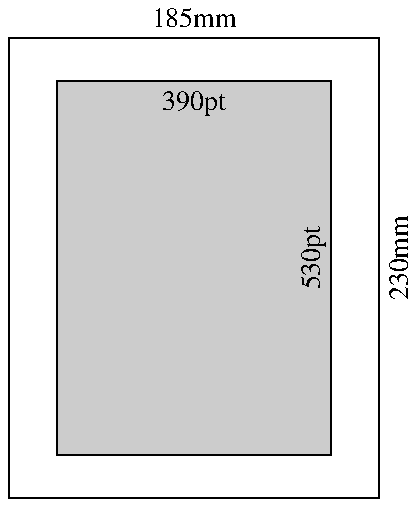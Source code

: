 .PS

P: box width 1.85 ht 2.3

B: box width 1.37 ht 1.87 at P filled 0.2

box invis "185mm" "" at P.n
line up 0.1 invis "" "230mm"  at P.e+(0.03,0) aligned

box invis "" "390pt" at B.n-(0,0.03)
line up 0.1 invis "530pt" "" at B.e aligned
.PE
